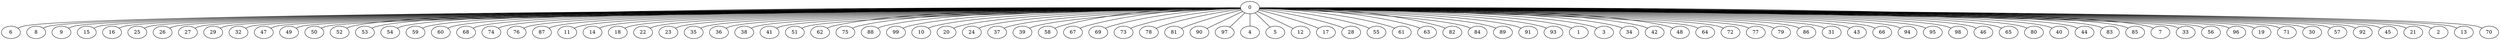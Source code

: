 graph G {
  0 -- 6;
  0 -- 8;
  0 -- 9;
  0 -- 15;
  0 -- 16;
  0 -- 25;
  0 -- 26;
  0 -- 27;
  0 -- 29;
  0 -- 32;
  0 -- 47;
  0 -- 49;
  0 -- 50;
  0 -- 52;
  0 -- 53;
  0 -- 54;
  0 -- 59;
  0 -- 60;
  0 -- 68;
  0 -- 74;
  0 -- 76;
  0 -- 87;
  0 -- 11;
  0 -- 14;
  0 -- 18;
  0 -- 22;
  0 -- 23;
  0 -- 35;
  0 -- 36;
  0 -- 38;
  0 -- 41;
  0 -- 51;
  0 -- 62;
  0 -- 75;
  0 -- 88;
  0 -- 99;
  0 -- 10;
  0 -- 20;
  0 -- 24;
  0 -- 37;
  0 -- 39;
  0 -- 58;
  0 -- 67;
  0 -- 69;
  0 -- 73;
  0 -- 78;
  0 -- 81;
  0 -- 90;
  0 -- 97;
  0 -- 4;
  0 -- 5;
  0 -- 12;
  0 -- 17;
  0 -- 28;
  0 -- 55;
  0 -- 61;
  0 -- 63;
  0 -- 82;
  0 -- 84;
  0 -- 89;
  0 -- 91;
  0 -- 93;
  0 -- 1;
  0 -- 3;
  0 -- 34;
  0 -- 42;
  0 -- 48;
  0 -- 64;
  0 -- 72;
  0 -- 77;
  0 -- 79;
  0 -- 86;
  0 -- 31;
  0 -- 43;
  0 -- 66;
  0 -- 94;
  0 -- 95;
  0 -- 98;
  0 -- 46;
  0 -- 65;
  0 -- 80;
  0 -- 40;
  0 -- 44;
  0 -- 83;
  0 -- 85;
  0 -- 7;
  0 -- 33;
  0 -- 56;
  0 -- 96;
  0 -- 19;
  0 -- 71;
  0 -- 30;
  0 -- 57;
  0 -- 92;
  0 -- 45;
  0 -- 21;
  0 -- 2;
  0 -- 13;
  0 -- 70;
}